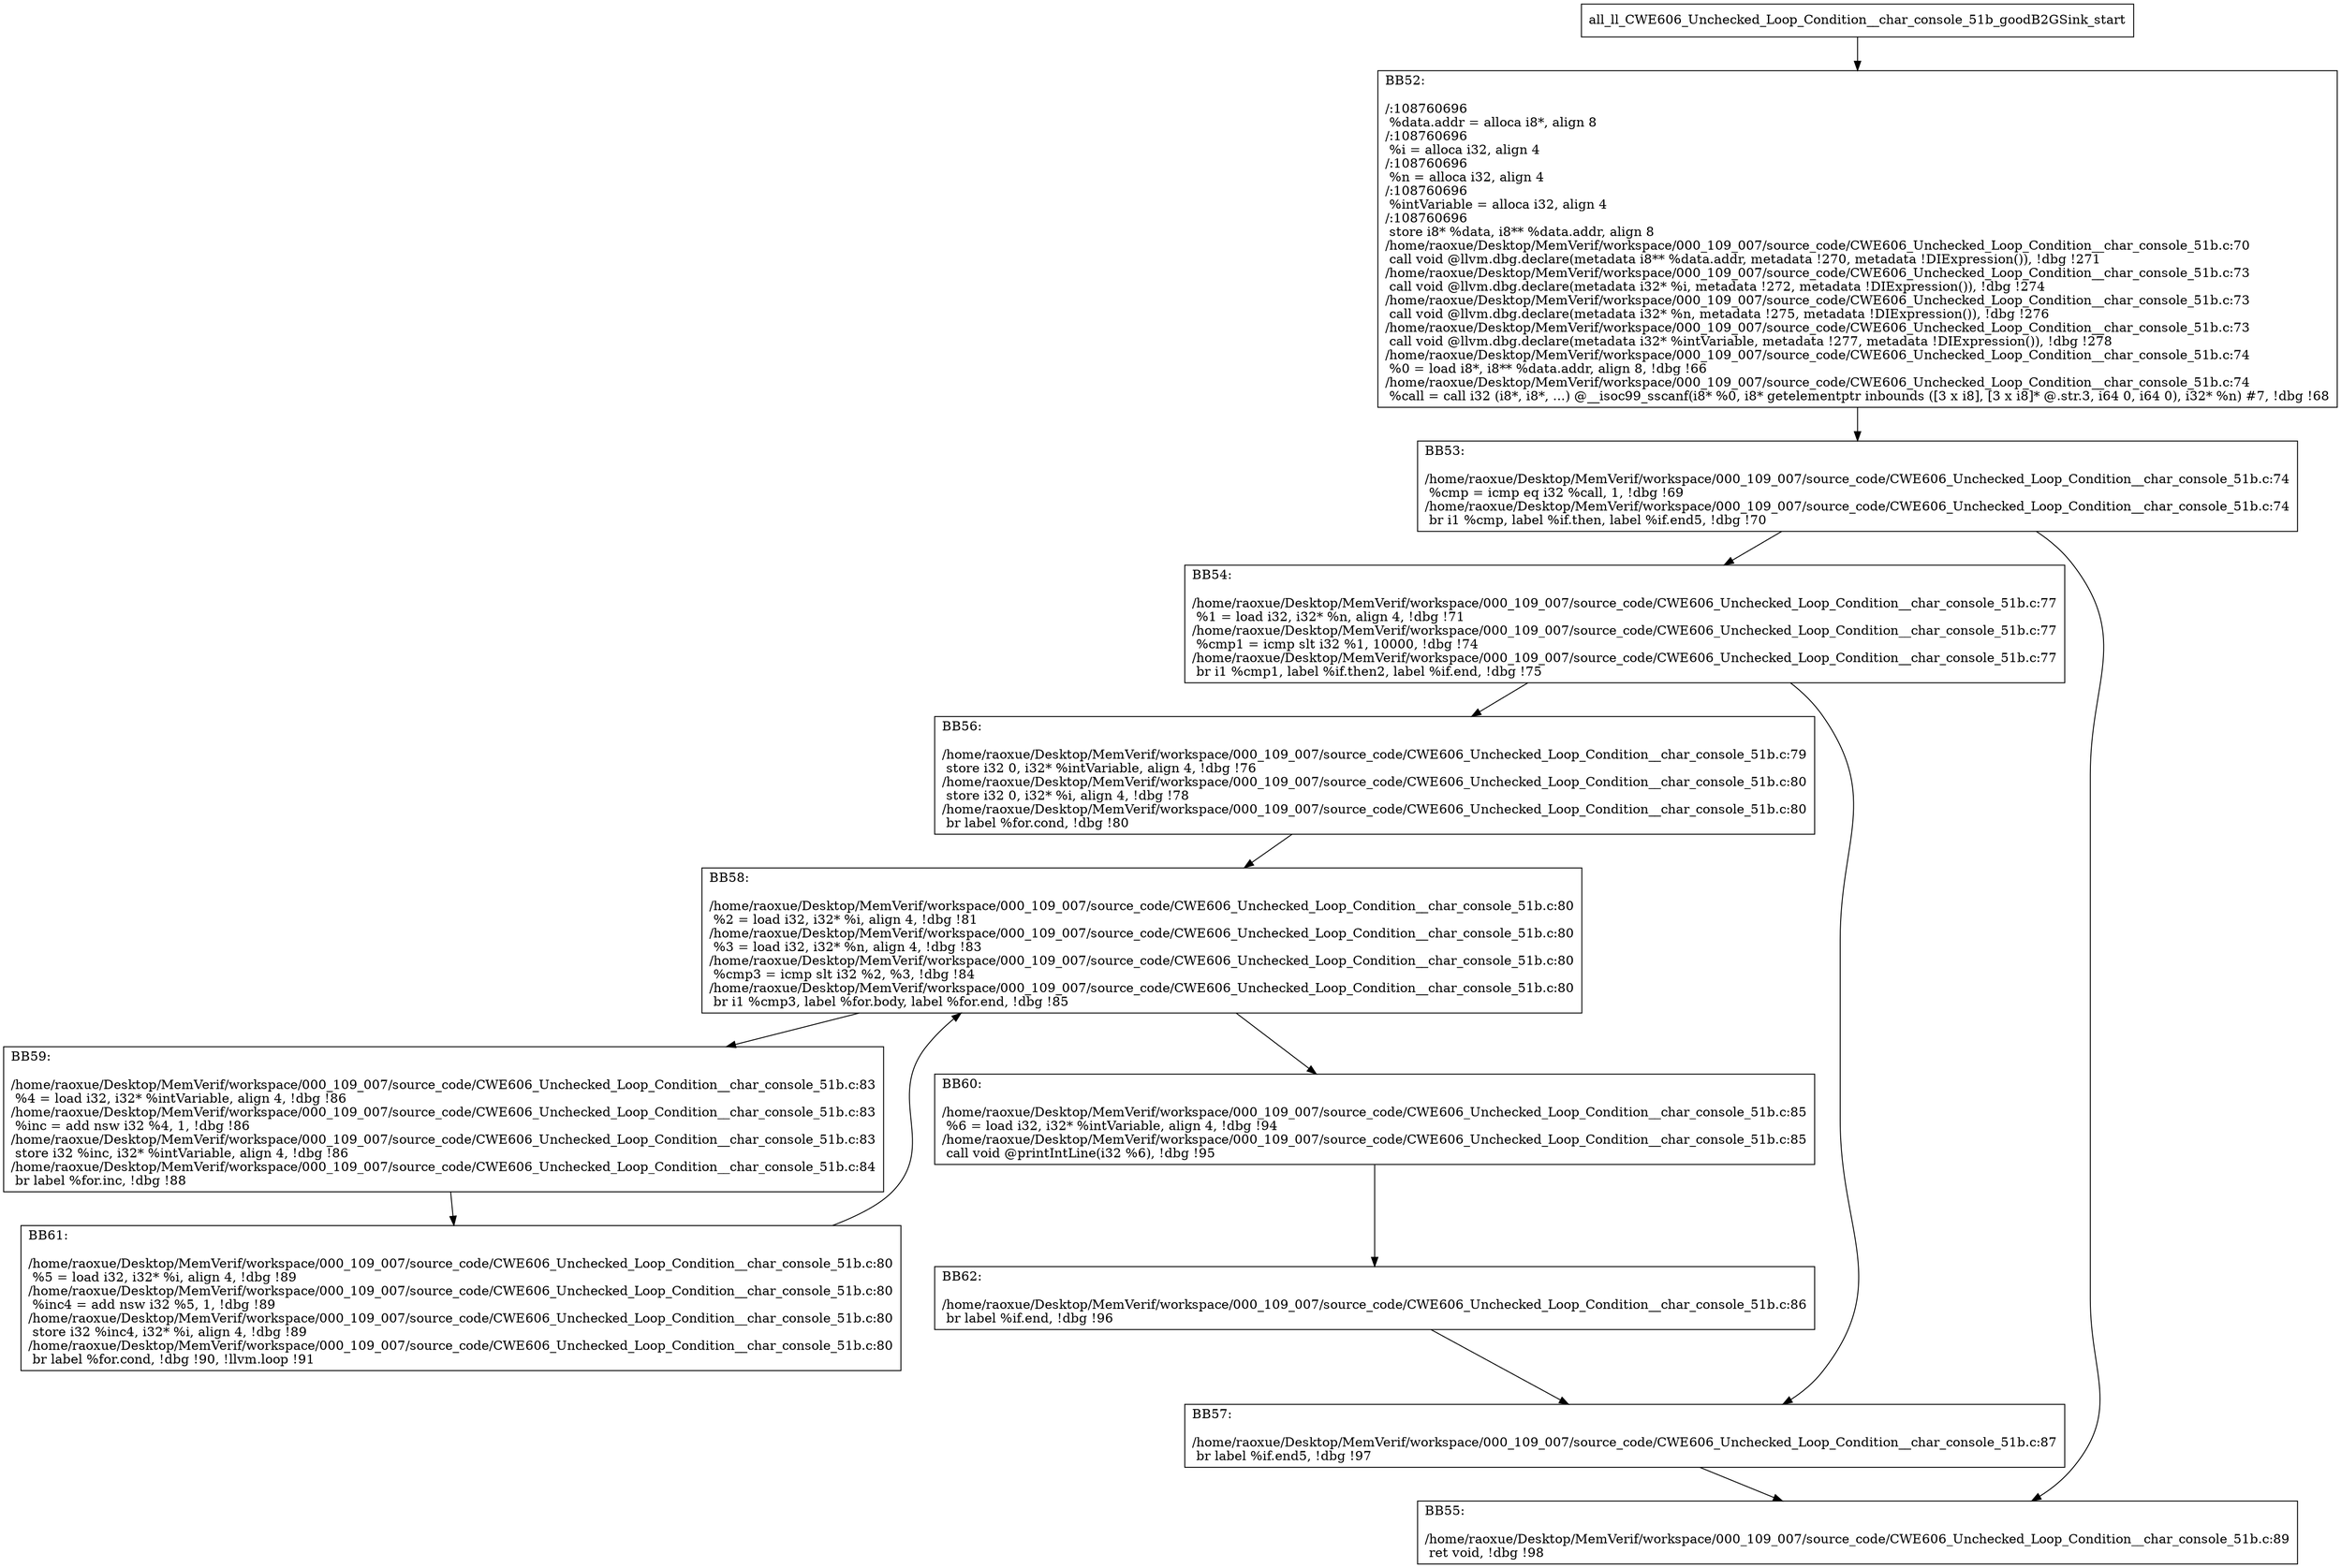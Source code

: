 digraph "CFG for'all_ll_CWE606_Unchecked_Loop_Condition__char_console_51b_goodB2GSink' function" {
	BBall_ll_CWE606_Unchecked_Loop_Condition__char_console_51b_goodB2GSink_start[shape=record,label="{all_ll_CWE606_Unchecked_Loop_Condition__char_console_51b_goodB2GSink_start}"];
	BBall_ll_CWE606_Unchecked_Loop_Condition__char_console_51b_goodB2GSink_start-> all_ll_CWE606_Unchecked_Loop_Condition__char_console_51b_goodB2GSinkBB52;
	all_ll_CWE606_Unchecked_Loop_Condition__char_console_51b_goodB2GSinkBB52 [shape=record, label="{BB52:\l\l/:108760696\l
  %data.addr = alloca i8*, align 8\l
/:108760696\l
  %i = alloca i32, align 4\l
/:108760696\l
  %n = alloca i32, align 4\l
/:108760696\l
  %intVariable = alloca i32, align 4\l
/:108760696\l
  store i8* %data, i8** %data.addr, align 8\l
/home/raoxue/Desktop/MemVerif/workspace/000_109_007/source_code/CWE606_Unchecked_Loop_Condition__char_console_51b.c:70\l
  call void @llvm.dbg.declare(metadata i8** %data.addr, metadata !270, metadata !DIExpression()), !dbg !271\l
/home/raoxue/Desktop/MemVerif/workspace/000_109_007/source_code/CWE606_Unchecked_Loop_Condition__char_console_51b.c:73\l
  call void @llvm.dbg.declare(metadata i32* %i, metadata !272, metadata !DIExpression()), !dbg !274\l
/home/raoxue/Desktop/MemVerif/workspace/000_109_007/source_code/CWE606_Unchecked_Loop_Condition__char_console_51b.c:73\l
  call void @llvm.dbg.declare(metadata i32* %n, metadata !275, metadata !DIExpression()), !dbg !276\l
/home/raoxue/Desktop/MemVerif/workspace/000_109_007/source_code/CWE606_Unchecked_Loop_Condition__char_console_51b.c:73\l
  call void @llvm.dbg.declare(metadata i32* %intVariable, metadata !277, metadata !DIExpression()), !dbg !278\l
/home/raoxue/Desktop/MemVerif/workspace/000_109_007/source_code/CWE606_Unchecked_Loop_Condition__char_console_51b.c:74\l
  %0 = load i8*, i8** %data.addr, align 8, !dbg !66\l
/home/raoxue/Desktop/MemVerif/workspace/000_109_007/source_code/CWE606_Unchecked_Loop_Condition__char_console_51b.c:74\l
  %call = call i32 (i8*, i8*, ...) @__isoc99_sscanf(i8* %0, i8* getelementptr inbounds ([3 x i8], [3 x i8]* @.str.3, i64 0, i64 0), i32* %n) #7, !dbg !68\l
}"];
	all_ll_CWE606_Unchecked_Loop_Condition__char_console_51b_goodB2GSinkBB52-> all_ll_CWE606_Unchecked_Loop_Condition__char_console_51b_goodB2GSinkBB53;
	all_ll_CWE606_Unchecked_Loop_Condition__char_console_51b_goodB2GSinkBB53 [shape=record, label="{BB53:\l\l/home/raoxue/Desktop/MemVerif/workspace/000_109_007/source_code/CWE606_Unchecked_Loop_Condition__char_console_51b.c:74\l
  %cmp = icmp eq i32 %call, 1, !dbg !69\l
/home/raoxue/Desktop/MemVerif/workspace/000_109_007/source_code/CWE606_Unchecked_Loop_Condition__char_console_51b.c:74\l
  br i1 %cmp, label %if.then, label %if.end5, !dbg !70\l
}"];
	all_ll_CWE606_Unchecked_Loop_Condition__char_console_51b_goodB2GSinkBB53-> all_ll_CWE606_Unchecked_Loop_Condition__char_console_51b_goodB2GSinkBB54;
	all_ll_CWE606_Unchecked_Loop_Condition__char_console_51b_goodB2GSinkBB53-> all_ll_CWE606_Unchecked_Loop_Condition__char_console_51b_goodB2GSinkBB55;
	all_ll_CWE606_Unchecked_Loop_Condition__char_console_51b_goodB2GSinkBB54 [shape=record, label="{BB54:\l\l/home/raoxue/Desktop/MemVerif/workspace/000_109_007/source_code/CWE606_Unchecked_Loop_Condition__char_console_51b.c:77\l
  %1 = load i32, i32* %n, align 4, !dbg !71\l
/home/raoxue/Desktop/MemVerif/workspace/000_109_007/source_code/CWE606_Unchecked_Loop_Condition__char_console_51b.c:77\l
  %cmp1 = icmp slt i32 %1, 10000, !dbg !74\l
/home/raoxue/Desktop/MemVerif/workspace/000_109_007/source_code/CWE606_Unchecked_Loop_Condition__char_console_51b.c:77\l
  br i1 %cmp1, label %if.then2, label %if.end, !dbg !75\l
}"];
	all_ll_CWE606_Unchecked_Loop_Condition__char_console_51b_goodB2GSinkBB54-> all_ll_CWE606_Unchecked_Loop_Condition__char_console_51b_goodB2GSinkBB56;
	all_ll_CWE606_Unchecked_Loop_Condition__char_console_51b_goodB2GSinkBB54-> all_ll_CWE606_Unchecked_Loop_Condition__char_console_51b_goodB2GSinkBB57;
	all_ll_CWE606_Unchecked_Loop_Condition__char_console_51b_goodB2GSinkBB56 [shape=record, label="{BB56:\l\l/home/raoxue/Desktop/MemVerif/workspace/000_109_007/source_code/CWE606_Unchecked_Loop_Condition__char_console_51b.c:79\l
  store i32 0, i32* %intVariable, align 4, !dbg !76\l
/home/raoxue/Desktop/MemVerif/workspace/000_109_007/source_code/CWE606_Unchecked_Loop_Condition__char_console_51b.c:80\l
  store i32 0, i32* %i, align 4, !dbg !78\l
/home/raoxue/Desktop/MemVerif/workspace/000_109_007/source_code/CWE606_Unchecked_Loop_Condition__char_console_51b.c:80\l
  br label %for.cond, !dbg !80\l
}"];
	all_ll_CWE606_Unchecked_Loop_Condition__char_console_51b_goodB2GSinkBB56-> all_ll_CWE606_Unchecked_Loop_Condition__char_console_51b_goodB2GSinkBB58;
	all_ll_CWE606_Unchecked_Loop_Condition__char_console_51b_goodB2GSinkBB58 [shape=record, label="{BB58:\l\l/home/raoxue/Desktop/MemVerif/workspace/000_109_007/source_code/CWE606_Unchecked_Loop_Condition__char_console_51b.c:80\l
  %2 = load i32, i32* %i, align 4, !dbg !81\l
/home/raoxue/Desktop/MemVerif/workspace/000_109_007/source_code/CWE606_Unchecked_Loop_Condition__char_console_51b.c:80\l
  %3 = load i32, i32* %n, align 4, !dbg !83\l
/home/raoxue/Desktop/MemVerif/workspace/000_109_007/source_code/CWE606_Unchecked_Loop_Condition__char_console_51b.c:80\l
  %cmp3 = icmp slt i32 %2, %3, !dbg !84\l
/home/raoxue/Desktop/MemVerif/workspace/000_109_007/source_code/CWE606_Unchecked_Loop_Condition__char_console_51b.c:80\l
  br i1 %cmp3, label %for.body, label %for.end, !dbg !85\l
}"];
	all_ll_CWE606_Unchecked_Loop_Condition__char_console_51b_goodB2GSinkBB58-> all_ll_CWE606_Unchecked_Loop_Condition__char_console_51b_goodB2GSinkBB59;
	all_ll_CWE606_Unchecked_Loop_Condition__char_console_51b_goodB2GSinkBB58-> all_ll_CWE606_Unchecked_Loop_Condition__char_console_51b_goodB2GSinkBB60;
	all_ll_CWE606_Unchecked_Loop_Condition__char_console_51b_goodB2GSinkBB59 [shape=record, label="{BB59:\l\l/home/raoxue/Desktop/MemVerif/workspace/000_109_007/source_code/CWE606_Unchecked_Loop_Condition__char_console_51b.c:83\l
  %4 = load i32, i32* %intVariable, align 4, !dbg !86\l
/home/raoxue/Desktop/MemVerif/workspace/000_109_007/source_code/CWE606_Unchecked_Loop_Condition__char_console_51b.c:83\l
  %inc = add nsw i32 %4, 1, !dbg !86\l
/home/raoxue/Desktop/MemVerif/workspace/000_109_007/source_code/CWE606_Unchecked_Loop_Condition__char_console_51b.c:83\l
  store i32 %inc, i32* %intVariable, align 4, !dbg !86\l
/home/raoxue/Desktop/MemVerif/workspace/000_109_007/source_code/CWE606_Unchecked_Loop_Condition__char_console_51b.c:84\l
  br label %for.inc, !dbg !88\l
}"];
	all_ll_CWE606_Unchecked_Loop_Condition__char_console_51b_goodB2GSinkBB59-> all_ll_CWE606_Unchecked_Loop_Condition__char_console_51b_goodB2GSinkBB61;
	all_ll_CWE606_Unchecked_Loop_Condition__char_console_51b_goodB2GSinkBB61 [shape=record, label="{BB61:\l\l/home/raoxue/Desktop/MemVerif/workspace/000_109_007/source_code/CWE606_Unchecked_Loop_Condition__char_console_51b.c:80\l
  %5 = load i32, i32* %i, align 4, !dbg !89\l
/home/raoxue/Desktop/MemVerif/workspace/000_109_007/source_code/CWE606_Unchecked_Loop_Condition__char_console_51b.c:80\l
  %inc4 = add nsw i32 %5, 1, !dbg !89\l
/home/raoxue/Desktop/MemVerif/workspace/000_109_007/source_code/CWE606_Unchecked_Loop_Condition__char_console_51b.c:80\l
  store i32 %inc4, i32* %i, align 4, !dbg !89\l
/home/raoxue/Desktop/MemVerif/workspace/000_109_007/source_code/CWE606_Unchecked_Loop_Condition__char_console_51b.c:80\l
  br label %for.cond, !dbg !90, !llvm.loop !91\l
}"];
	all_ll_CWE606_Unchecked_Loop_Condition__char_console_51b_goodB2GSinkBB61-> all_ll_CWE606_Unchecked_Loop_Condition__char_console_51b_goodB2GSinkBB58;
	all_ll_CWE606_Unchecked_Loop_Condition__char_console_51b_goodB2GSinkBB60 [shape=record, label="{BB60:\l\l/home/raoxue/Desktop/MemVerif/workspace/000_109_007/source_code/CWE606_Unchecked_Loop_Condition__char_console_51b.c:85\l
  %6 = load i32, i32* %intVariable, align 4, !dbg !94\l
/home/raoxue/Desktop/MemVerif/workspace/000_109_007/source_code/CWE606_Unchecked_Loop_Condition__char_console_51b.c:85\l
  call void @printIntLine(i32 %6), !dbg !95\l
}"];
	all_ll_CWE606_Unchecked_Loop_Condition__char_console_51b_goodB2GSinkBB60-> all_ll_CWE606_Unchecked_Loop_Condition__char_console_51b_goodB2GSinkBB62;
	all_ll_CWE606_Unchecked_Loop_Condition__char_console_51b_goodB2GSinkBB62 [shape=record, label="{BB62:\l\l/home/raoxue/Desktop/MemVerif/workspace/000_109_007/source_code/CWE606_Unchecked_Loop_Condition__char_console_51b.c:86\l
  br label %if.end, !dbg !96\l
}"];
	all_ll_CWE606_Unchecked_Loop_Condition__char_console_51b_goodB2GSinkBB62-> all_ll_CWE606_Unchecked_Loop_Condition__char_console_51b_goodB2GSinkBB57;
	all_ll_CWE606_Unchecked_Loop_Condition__char_console_51b_goodB2GSinkBB57 [shape=record, label="{BB57:\l\l/home/raoxue/Desktop/MemVerif/workspace/000_109_007/source_code/CWE606_Unchecked_Loop_Condition__char_console_51b.c:87\l
  br label %if.end5, !dbg !97\l
}"];
	all_ll_CWE606_Unchecked_Loop_Condition__char_console_51b_goodB2GSinkBB57-> all_ll_CWE606_Unchecked_Loop_Condition__char_console_51b_goodB2GSinkBB55;
	all_ll_CWE606_Unchecked_Loop_Condition__char_console_51b_goodB2GSinkBB55 [shape=record, label="{BB55:\l\l/home/raoxue/Desktop/MemVerif/workspace/000_109_007/source_code/CWE606_Unchecked_Loop_Condition__char_console_51b.c:89\l
  ret void, !dbg !98\l
}"];
}
